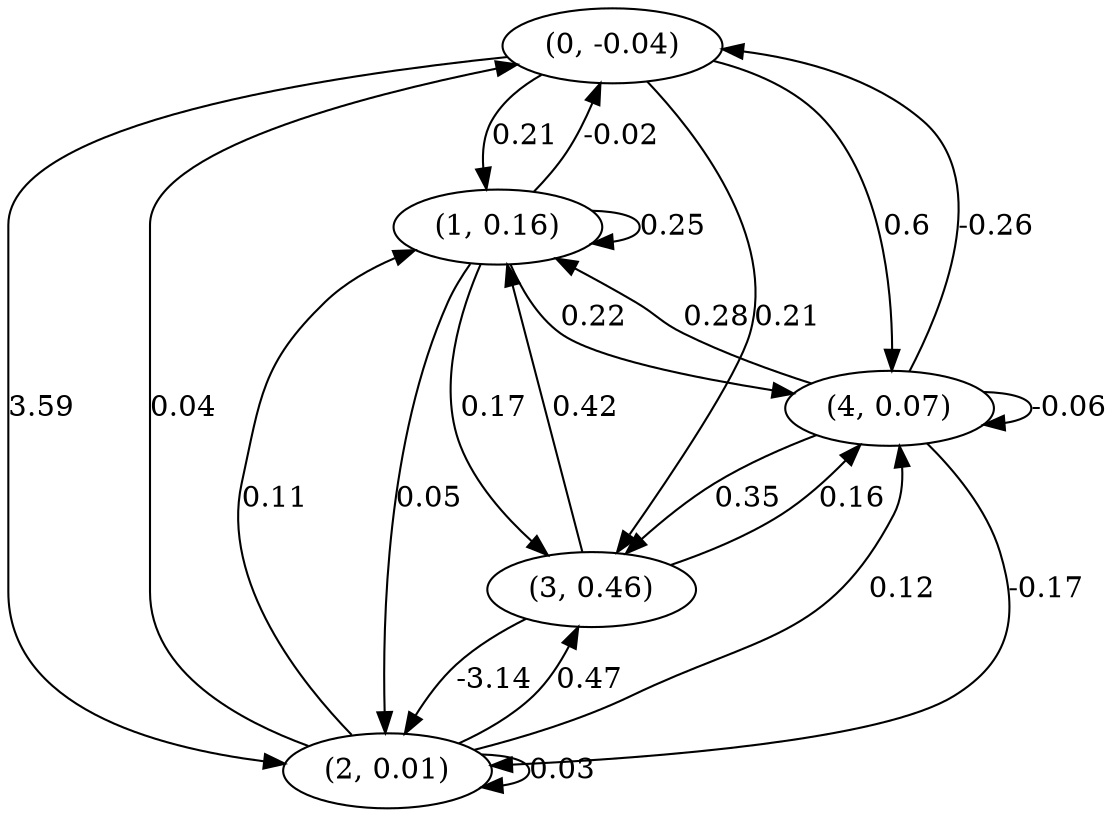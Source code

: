 digraph {
    0 [ label = "(0, -0.04)" ]
    1 [ label = "(1, 0.16)" ]
    2 [ label = "(2, 0.01)" ]
    3 [ label = "(3, 0.46)" ]
    4 [ label = "(4, 0.07)" ]
    1 -> 1 [ label = "0.25" ]
    2 -> 2 [ label = "0.03" ]
    4 -> 4 [ label = "-0.06" ]
    1 -> 0 [ label = "-0.02" ]
    2 -> 0 [ label = "0.04" ]
    4 -> 0 [ label = "-0.26" ]
    0 -> 1 [ label = "0.21" ]
    2 -> 1 [ label = "0.11" ]
    3 -> 1 [ label = "0.42" ]
    4 -> 1 [ label = "0.28" ]
    0 -> 2 [ label = "3.59" ]
    1 -> 2 [ label = "0.05" ]
    3 -> 2 [ label = "-3.14" ]
    4 -> 2 [ label = "-0.17" ]
    0 -> 3 [ label = "0.21" ]
    1 -> 3 [ label = "0.17" ]
    2 -> 3 [ label = "0.47" ]
    4 -> 3 [ label = "0.35" ]
    0 -> 4 [ label = "0.6" ]
    1 -> 4 [ label = "0.22" ]
    2 -> 4 [ label = "0.12" ]
    3 -> 4 [ label = "0.16" ]
}

